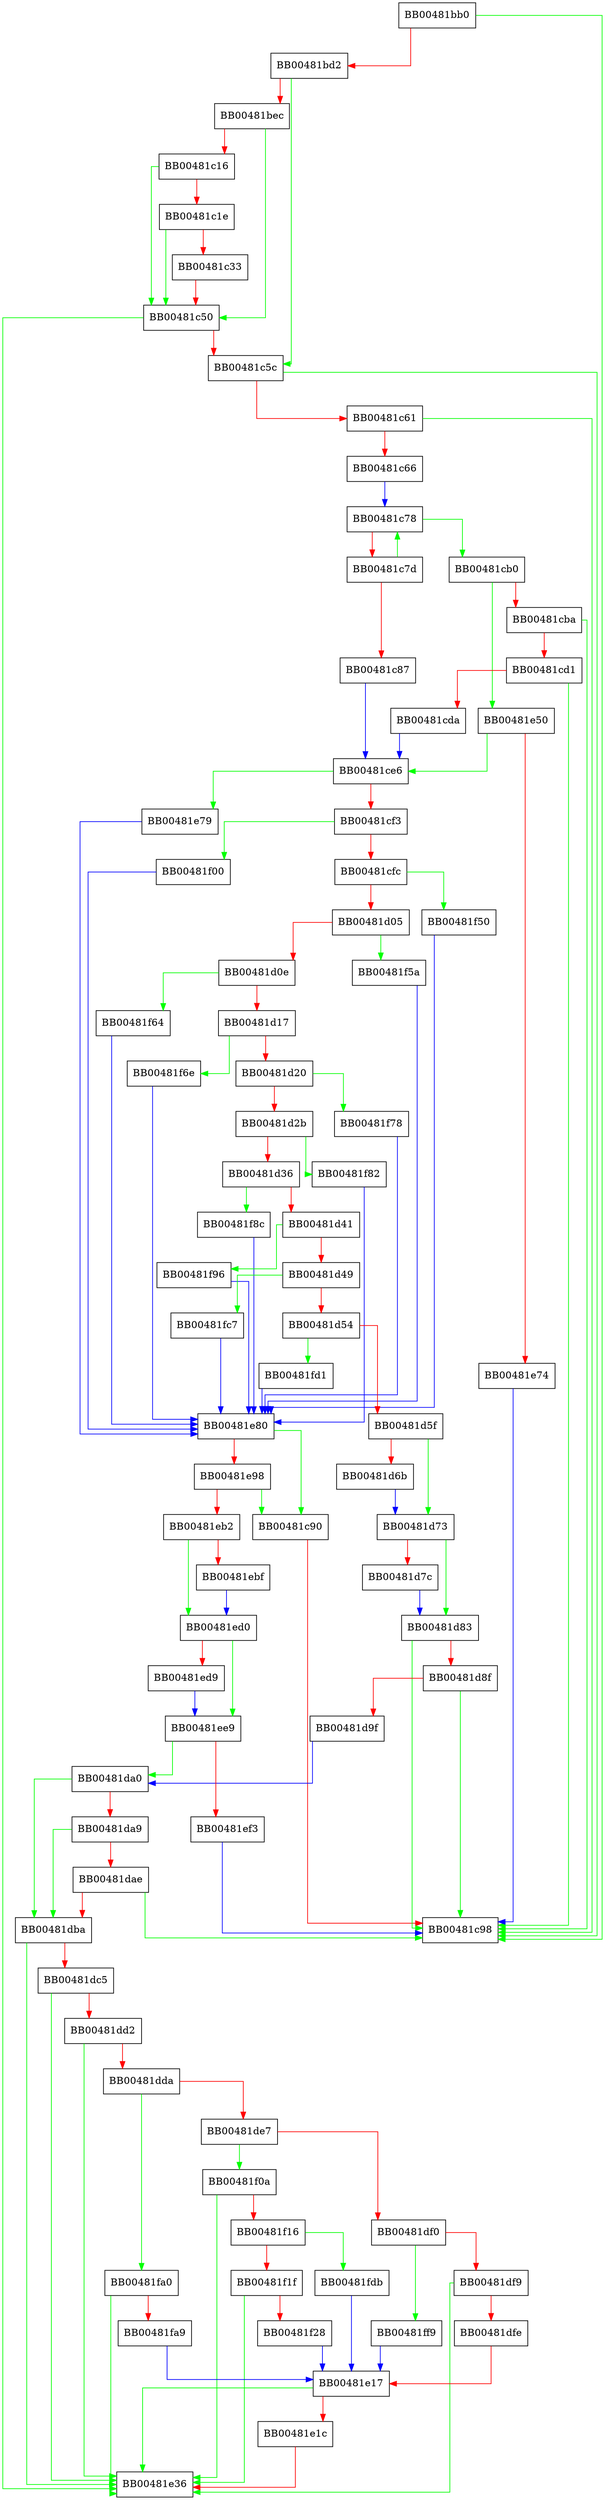 digraph ssl_cipher_get_evp {
  node [shape="box"];
  graph [splines=ortho];
  BB00481bb0 -> BB00481c98 [color="green"];
  BB00481bb0 -> BB00481bd2 [color="red"];
  BB00481bd2 -> BB00481c5c [color="green"];
  BB00481bd2 -> BB00481bec [color="red"];
  BB00481bec -> BB00481c50 [color="green"];
  BB00481bec -> BB00481c16 [color="red"];
  BB00481c16 -> BB00481c50 [color="green"];
  BB00481c16 -> BB00481c1e [color="red"];
  BB00481c1e -> BB00481c50 [color="green"];
  BB00481c1e -> BB00481c33 [color="red"];
  BB00481c33 -> BB00481c50 [color="red"];
  BB00481c50 -> BB00481e36 [color="green"];
  BB00481c50 -> BB00481c5c [color="red"];
  BB00481c5c -> BB00481c98 [color="green"];
  BB00481c5c -> BB00481c61 [color="red"];
  BB00481c61 -> BB00481c98 [color="green"];
  BB00481c61 -> BB00481c66 [color="red"];
  BB00481c66 -> BB00481c78 [color="blue"];
  BB00481c78 -> BB00481cb0 [color="green"];
  BB00481c78 -> BB00481c7d [color="red"];
  BB00481c7d -> BB00481c78 [color="green"];
  BB00481c7d -> BB00481c87 [color="red"];
  BB00481c87 -> BB00481ce6 [color="blue"];
  BB00481c90 -> BB00481c98 [color="red"];
  BB00481cb0 -> BB00481e50 [color="green"];
  BB00481cb0 -> BB00481cba [color="red"];
  BB00481cba -> BB00481c98 [color="green"];
  BB00481cba -> BB00481cd1 [color="red"];
  BB00481cd1 -> BB00481c98 [color="green"];
  BB00481cd1 -> BB00481cda [color="red"];
  BB00481cda -> BB00481ce6 [color="blue"];
  BB00481ce6 -> BB00481e79 [color="green"];
  BB00481ce6 -> BB00481cf3 [color="red"];
  BB00481cf3 -> BB00481f00 [color="green"];
  BB00481cf3 -> BB00481cfc [color="red"];
  BB00481cfc -> BB00481f50 [color="green"];
  BB00481cfc -> BB00481d05 [color="red"];
  BB00481d05 -> BB00481f5a [color="green"];
  BB00481d05 -> BB00481d0e [color="red"];
  BB00481d0e -> BB00481f64 [color="green"];
  BB00481d0e -> BB00481d17 [color="red"];
  BB00481d17 -> BB00481f6e [color="green"];
  BB00481d17 -> BB00481d20 [color="red"];
  BB00481d20 -> BB00481f78 [color="green"];
  BB00481d20 -> BB00481d2b [color="red"];
  BB00481d2b -> BB00481f82 [color="green"];
  BB00481d2b -> BB00481d36 [color="red"];
  BB00481d36 -> BB00481f8c [color="green"];
  BB00481d36 -> BB00481d41 [color="red"];
  BB00481d41 -> BB00481f96 [color="green"];
  BB00481d41 -> BB00481d49 [color="red"];
  BB00481d49 -> BB00481fc7 [color="green"];
  BB00481d49 -> BB00481d54 [color="red"];
  BB00481d54 -> BB00481fd1 [color="green"];
  BB00481d54 -> BB00481d5f [color="red"];
  BB00481d5f -> BB00481d73 [color="green"];
  BB00481d5f -> BB00481d6b [color="red"];
  BB00481d6b -> BB00481d73 [color="blue"];
  BB00481d73 -> BB00481d83 [color="green"];
  BB00481d73 -> BB00481d7c [color="red"];
  BB00481d7c -> BB00481d83 [color="blue"];
  BB00481d83 -> BB00481c98 [color="green"];
  BB00481d83 -> BB00481d8f [color="red"];
  BB00481d8f -> BB00481c98 [color="green"];
  BB00481d8f -> BB00481d9f [color="red"];
  BB00481d9f -> BB00481da0 [color="blue"];
  BB00481da0 -> BB00481dba [color="green"];
  BB00481da0 -> BB00481da9 [color="red"];
  BB00481da9 -> BB00481dba [color="green"];
  BB00481da9 -> BB00481dae [color="red"];
  BB00481dae -> BB00481c98 [color="green"];
  BB00481dae -> BB00481dba [color="red"];
  BB00481dba -> BB00481e36 [color="green"];
  BB00481dba -> BB00481dc5 [color="red"];
  BB00481dc5 -> BB00481e36 [color="green"];
  BB00481dc5 -> BB00481dd2 [color="red"];
  BB00481dd2 -> BB00481e36 [color="green"];
  BB00481dd2 -> BB00481dda [color="red"];
  BB00481dda -> BB00481fa0 [color="green"];
  BB00481dda -> BB00481de7 [color="red"];
  BB00481de7 -> BB00481f0a [color="green"];
  BB00481de7 -> BB00481df0 [color="red"];
  BB00481df0 -> BB00481ff9 [color="green"];
  BB00481df0 -> BB00481df9 [color="red"];
  BB00481df9 -> BB00481e36 [color="green"];
  BB00481df9 -> BB00481dfe [color="red"];
  BB00481dfe -> BB00481e17 [color="red"];
  BB00481e17 -> BB00481e36 [color="green"];
  BB00481e17 -> BB00481e1c [color="red"];
  BB00481e1c -> BB00481e36 [color="red"];
  BB00481e50 -> BB00481ce6 [color="green"];
  BB00481e50 -> BB00481e74 [color="red"];
  BB00481e74 -> BB00481c98 [color="blue"];
  BB00481e79 -> BB00481e80 [color="blue"];
  BB00481e80 -> BB00481c90 [color="green"];
  BB00481e80 -> BB00481e98 [color="red"];
  BB00481e98 -> BB00481c90 [color="green"];
  BB00481e98 -> BB00481eb2 [color="red"];
  BB00481eb2 -> BB00481ed0 [color="green"];
  BB00481eb2 -> BB00481ebf [color="red"];
  BB00481ebf -> BB00481ed0 [color="blue"];
  BB00481ed0 -> BB00481ee9 [color="green"];
  BB00481ed0 -> BB00481ed9 [color="red"];
  BB00481ed9 -> BB00481ee9 [color="blue"];
  BB00481ee9 -> BB00481da0 [color="green"];
  BB00481ee9 -> BB00481ef3 [color="red"];
  BB00481ef3 -> BB00481c98 [color="blue"];
  BB00481f00 -> BB00481e80 [color="blue"];
  BB00481f0a -> BB00481e36 [color="green"];
  BB00481f0a -> BB00481f16 [color="red"];
  BB00481f16 -> BB00481fdb [color="green"];
  BB00481f16 -> BB00481f1f [color="red"];
  BB00481f1f -> BB00481e36 [color="green"];
  BB00481f1f -> BB00481f28 [color="red"];
  BB00481f28 -> BB00481e17 [color="blue"];
  BB00481f50 -> BB00481e80 [color="blue"];
  BB00481f5a -> BB00481e80 [color="blue"];
  BB00481f64 -> BB00481e80 [color="blue"];
  BB00481f6e -> BB00481e80 [color="blue"];
  BB00481f78 -> BB00481e80 [color="blue"];
  BB00481f82 -> BB00481e80 [color="blue"];
  BB00481f8c -> BB00481e80 [color="blue"];
  BB00481f96 -> BB00481e80 [color="blue"];
  BB00481fa0 -> BB00481e36 [color="green"];
  BB00481fa0 -> BB00481fa9 [color="red"];
  BB00481fa9 -> BB00481e17 [color="blue"];
  BB00481fc7 -> BB00481e80 [color="blue"];
  BB00481fd1 -> BB00481e80 [color="blue"];
  BB00481fdb -> BB00481e17 [color="blue"];
  BB00481ff9 -> BB00481e17 [color="blue"];
}